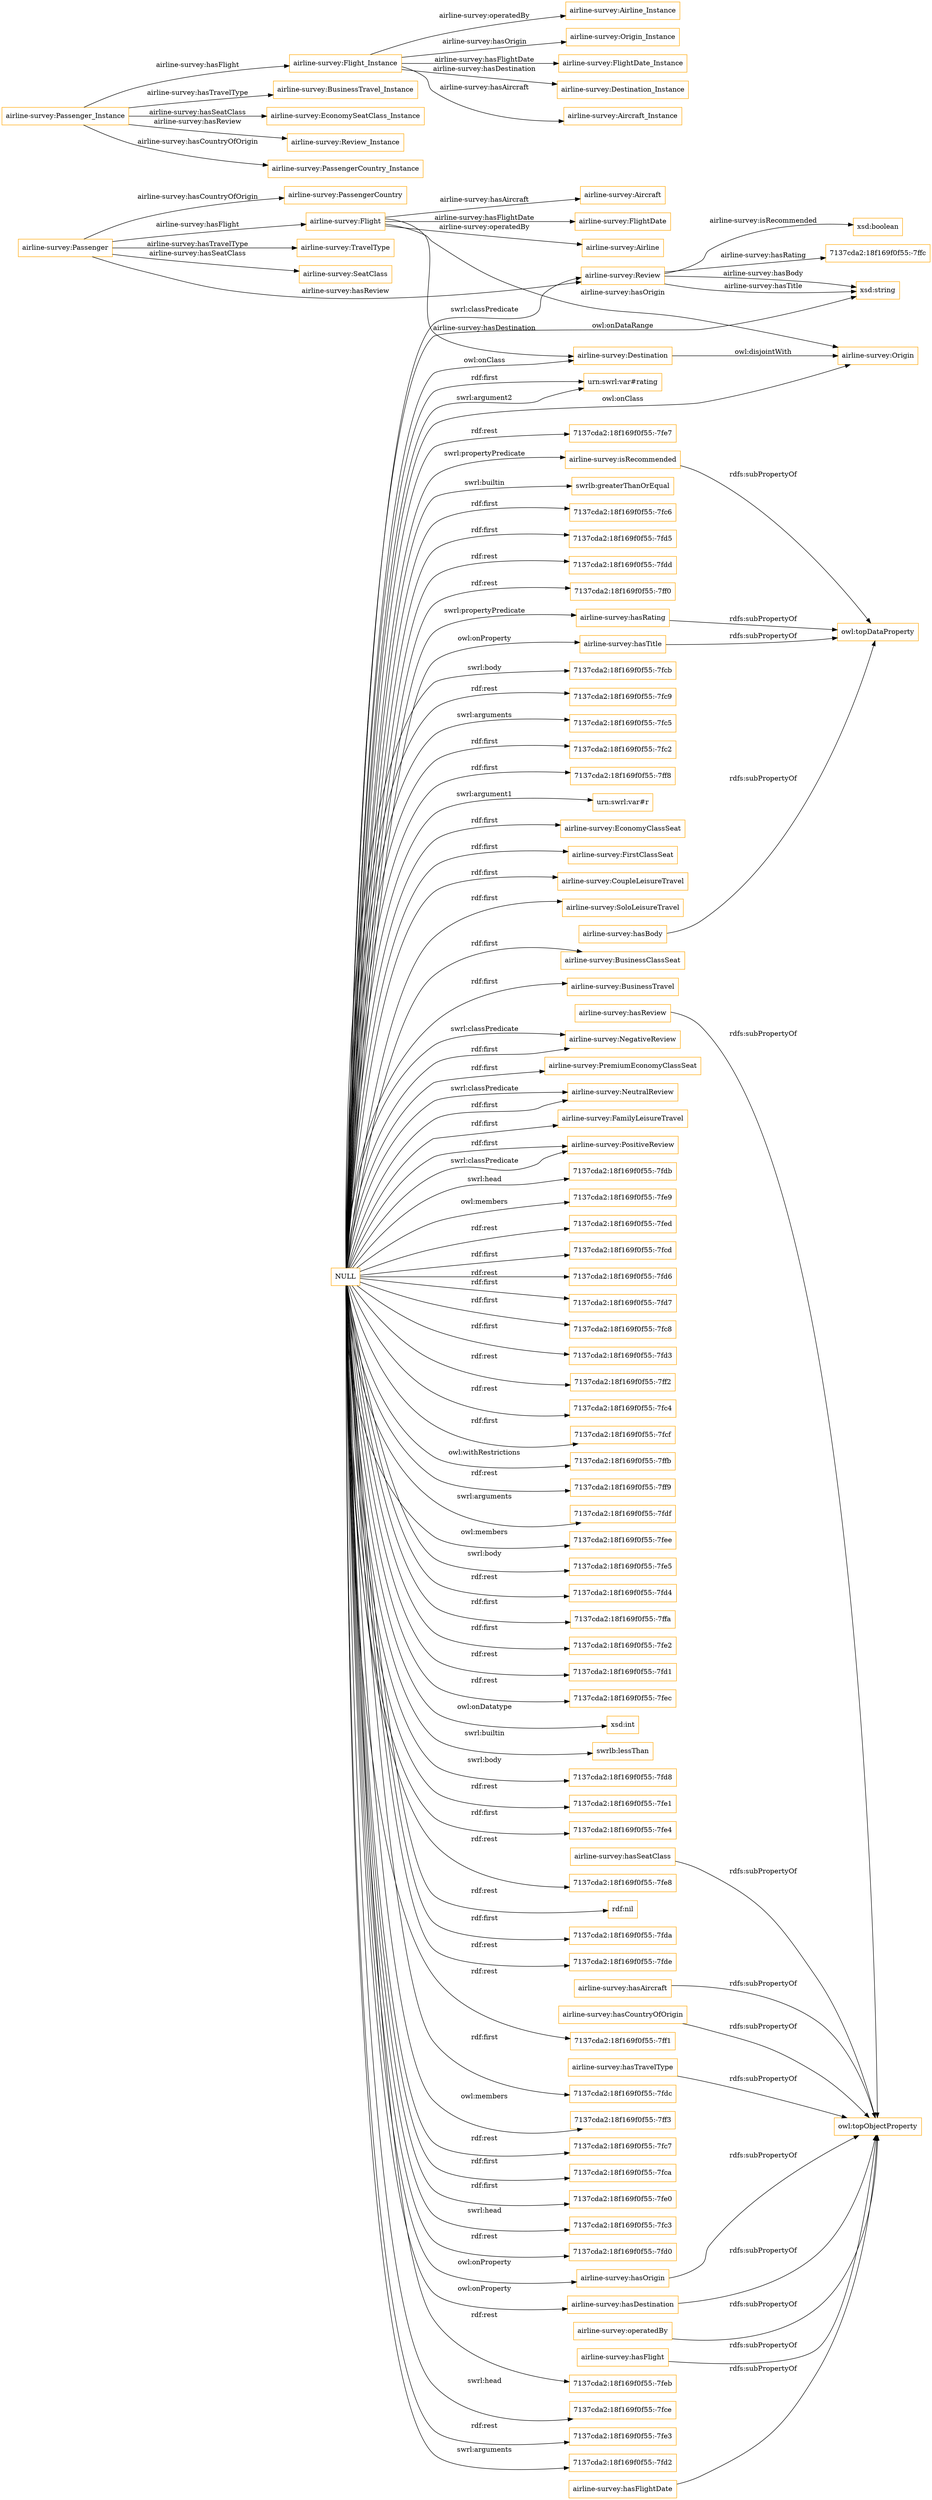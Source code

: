 digraph ar2dtool_diagram { 
rankdir=LR;
size="1501"
node [shape = rectangle, color="orange"]; "airline-survey:Destination" "airline-survey:Aircraft" "airline-survey:EconomyClassSeat" "airline-survey:FirstClassSeat" "airline-survey:CoupleLeisureTravel" "airline-survey:PassengerCountry" "airline-survey:FlightDate" "airline-survey:Review" "airline-survey:SoloLeisureTravel" "airline-survey:BusinessClassSeat" "airline-survey:TravelType" "airline-survey:BusinessTravel" "airline-survey:SeatClass" "airline-survey:Origin" "airline-survey:NegativeReview" "airline-survey:PremiumEconomyClassSeat" "airline-survey:NeutralReview" "airline-survey:FamilyLeisureTravel" "airline-survey:Flight" "airline-survey:PositiveReview" "airline-survey:Passenger" "airline-survey:Airline" ; /*classes style*/
	"NULL" -> "7137cda2:18f169f0f55:-7fdb" [ label = "swrl:head" ];
	"NULL" -> "airline-survey:hasOrigin" [ label = "owl:onProperty" ];
	"NULL" -> "7137cda2:18f169f0f55:-7fe9" [ label = "owl:members" ];
	"NULL" -> "airline-survey:NeutralReview" [ label = "rdf:first" ];
	"NULL" -> "7137cda2:18f169f0f55:-7fed" [ label = "rdf:rest" ];
	"NULL" -> "airline-survey:hasDestination" [ label = "owl:onProperty" ];
	"NULL" -> "7137cda2:18f169f0f55:-7fcd" [ label = "rdf:first" ];
	"NULL" -> "7137cda2:18f169f0f55:-7fd6" [ label = "rdf:rest" ];
	"NULL" -> "7137cda2:18f169f0f55:-7fd7" [ label = "rdf:first" ];
	"NULL" -> "7137cda2:18f169f0f55:-7fc8" [ label = "rdf:first" ];
	"NULL" -> "airline-survey:FamilyLeisureTravel" [ label = "rdf:first" ];
	"NULL" -> "7137cda2:18f169f0f55:-7fd3" [ label = "rdf:first" ];
	"NULL" -> "7137cda2:18f169f0f55:-7ff2" [ label = "rdf:rest" ];
	"NULL" -> "7137cda2:18f169f0f55:-7fc4" [ label = "rdf:rest" ];
	"NULL" -> "airline-survey:FirstClassSeat" [ label = "rdf:first" ];
	"NULL" -> "7137cda2:18f169f0f55:-7fcf" [ label = "rdf:first" ];
	"NULL" -> "airline-survey:SoloLeisureTravel" [ label = "rdf:first" ];
	"NULL" -> "7137cda2:18f169f0f55:-7ffb" [ label = "owl:withRestrictions" ];
	"NULL" -> "7137cda2:18f169f0f55:-7ff9" [ label = "rdf:rest" ];
	"NULL" -> "7137cda2:18f169f0f55:-7fdf" [ label = "swrl:arguments" ];
	"NULL" -> "airline-survey:PositiveReview" [ label = "swrl:classPredicate" ];
	"NULL" -> "7137cda2:18f169f0f55:-7fee" [ label = "owl:members" ];
	"NULL" -> "7137cda2:18f169f0f55:-7fe5" [ label = "swrl:body" ];
	"NULL" -> "7137cda2:18f169f0f55:-7fd4" [ label = "rdf:rest" ];
	"NULL" -> "7137cda2:18f169f0f55:-7ffa" [ label = "rdf:first" ];
	"NULL" -> "airline-survey:BusinessClassSeat" [ label = "rdf:first" ];
	"NULL" -> "airline-survey:PremiumEconomyClassSeat" [ label = "rdf:first" ];
	"NULL" -> "7137cda2:18f169f0f55:-7fe2" [ label = "rdf:first" ];
	"NULL" -> "7137cda2:18f169f0f55:-7fd1" [ label = "rdf:rest" ];
	"NULL" -> "7137cda2:18f169f0f55:-7fec" [ label = "rdf:rest" ];
	"NULL" -> "airline-survey:Origin" [ label = "owl:onClass" ];
	"NULL" -> "airline-survey:NegativeReview" [ label = "rdf:first" ];
	"NULL" -> "xsd:int" [ label = "owl:onDatatype" ];
	"NULL" -> "swrlb:lessThan" [ label = "swrl:builtin" ];
	"NULL" -> "7137cda2:18f169f0f55:-7fd8" [ label = "swrl:body" ];
	"NULL" -> "7137cda2:18f169f0f55:-7fe1" [ label = "rdf:rest" ];
	"NULL" -> "7137cda2:18f169f0f55:-7fe4" [ label = "rdf:first" ];
	"NULL" -> "airline-survey:EconomyClassSeat" [ label = "rdf:first" ];
	"NULL" -> "airline-survey:Review" [ label = "swrl:classPredicate" ];
	"NULL" -> "airline-survey:hasRating" [ label = "swrl:propertyPredicate" ];
	"NULL" -> "7137cda2:18f169f0f55:-7fe8" [ label = "rdf:rest" ];
	"NULL" -> "rdf:nil" [ label = "rdf:rest" ];
	"NULL" -> "airline-survey:NeutralReview" [ label = "swrl:classPredicate" ];
	"NULL" -> "7137cda2:18f169f0f55:-7fda" [ label = "rdf:first" ];
	"NULL" -> "7137cda2:18f169f0f55:-7fde" [ label = "rdf:rest" ];
	"NULL" -> "7137cda2:18f169f0f55:-7ff1" [ label = "rdf:rest" ];
	"NULL" -> "7137cda2:18f169f0f55:-7fdc" [ label = "rdf:first" ];
	"NULL" -> "7137cda2:18f169f0f55:-7ff3" [ label = "owl:members" ];
	"NULL" -> "7137cda2:18f169f0f55:-7fc7" [ label = "rdf:rest" ];
	"NULL" -> "7137cda2:18f169f0f55:-7fca" [ label = "rdf:first" ];
	"NULL" -> "airline-survey:hasTitle" [ label = "owl:onProperty" ];
	"NULL" -> "7137cda2:18f169f0f55:-7fe0" [ label = "rdf:first" ];
	"NULL" -> "airline-survey:isRecommended" [ label = "swrl:propertyPredicate" ];
	"NULL" -> "airline-survey:CoupleLeisureTravel" [ label = "rdf:first" ];
	"NULL" -> "airline-survey:NegativeReview" [ label = "swrl:classPredicate" ];
	"NULL" -> "airline-survey:BusinessTravel" [ label = "rdf:first" ];
	"NULL" -> "7137cda2:18f169f0f55:-7fc3" [ label = "swrl:head" ];
	"NULL" -> "7137cda2:18f169f0f55:-7fd0" [ label = "rdf:rest" ];
	"NULL" -> "7137cda2:18f169f0f55:-7feb" [ label = "rdf:rest" ];
	"NULL" -> "xsd:string" [ label = "owl:onDataRange" ];
	"NULL" -> "7137cda2:18f169f0f55:-7fce" [ label = "swrl:head" ];
	"NULL" -> "7137cda2:18f169f0f55:-7fe3" [ label = "rdf:rest" ];
	"NULL" -> "7137cda2:18f169f0f55:-7fd2" [ label = "swrl:arguments" ];
	"NULL" -> "urn:swrl:var#rating" [ label = "rdf:first" ];
	"NULL" -> "7137cda2:18f169f0f55:-7fe7" [ label = "rdf:rest" ];
	"NULL" -> "swrlb:greaterThanOrEqual" [ label = "swrl:builtin" ];
	"NULL" -> "urn:swrl:var#rating" [ label = "swrl:argument2" ];
	"NULL" -> "7137cda2:18f169f0f55:-7fc6" [ label = "rdf:first" ];
	"NULL" -> "airline-survey:PositiveReview" [ label = "rdf:first" ];
	"NULL" -> "7137cda2:18f169f0f55:-7fd5" [ label = "rdf:first" ];
	"NULL" -> "7137cda2:18f169f0f55:-7fdd" [ label = "rdf:rest" ];
	"NULL" -> "7137cda2:18f169f0f55:-7ff0" [ label = "rdf:rest" ];
	"NULL" -> "airline-survey:Destination" [ label = "owl:onClass" ];
	"NULL" -> "7137cda2:18f169f0f55:-7fcb" [ label = "swrl:body" ];
	"NULL" -> "7137cda2:18f169f0f55:-7fc9" [ label = "rdf:rest" ];
	"NULL" -> "7137cda2:18f169f0f55:-7fc5" [ label = "swrl:arguments" ];
	"NULL" -> "7137cda2:18f169f0f55:-7fc2" [ label = "rdf:first" ];
	"NULL" -> "7137cda2:18f169f0f55:-7ff8" [ label = "rdf:first" ];
	"NULL" -> "urn:swrl:var#r" [ label = "swrl:argument1" ];
	"airline-survey:hasOrigin" -> "owl:topObjectProperty" [ label = "rdfs:subPropertyOf" ];
	"airline-survey:Flight_Instance" -> "airline-survey:Airline_Instance" [ label = "airline-survey:operatedBy" ];
	"airline-survey:Flight_Instance" -> "airline-survey:Origin_Instance" [ label = "airline-survey:hasOrigin" ];
	"airline-survey:Flight_Instance" -> "airline-survey:FlightDate_Instance" [ label = "airline-survey:hasFlightDate" ];
	"airline-survey:Flight_Instance" -> "airline-survey:Destination_Instance" [ label = "airline-survey:hasDestination" ];
	"airline-survey:Flight_Instance" -> "airline-survey:Aircraft_Instance" [ label = "airline-survey:hasAircraft" ];
	"airline-survey:Passenger_Instance" -> "airline-survey:BusinessTravel_Instance" [ label = "airline-survey:hasTravelType" ];
	"airline-survey:Passenger_Instance" -> "airline-survey:EconomySeatClass_Instance" [ label = "airline-survey:hasSeatClass" ];
	"airline-survey:Passenger_Instance" -> "airline-survey:Review_Instance" [ label = "airline-survey:hasReview" ];
	"airline-survey:Passenger_Instance" -> "airline-survey:Flight_Instance" [ label = "airline-survey:hasFlight" ];
	"airline-survey:Passenger_Instance" -> "airline-survey:PassengerCountry_Instance" [ label = "airline-survey:hasCountryOfOrigin" ];
	"airline-survey:isRecommended" -> "owl:topDataProperty" [ label = "rdfs:subPropertyOf" ];
	"airline-survey:hasCountryOfOrigin" -> "owl:topObjectProperty" [ label = "rdfs:subPropertyOf" ];
	"airline-survey:hasTitle" -> "owl:topDataProperty" [ label = "rdfs:subPropertyOf" ];
	"airline-survey:hasTravelType" -> "owl:topObjectProperty" [ label = "rdfs:subPropertyOf" ];
	"airline-survey:operatedBy" -> "owl:topObjectProperty" [ label = "rdfs:subPropertyOf" ];
	"airline-survey:hasBody" -> "owl:topDataProperty" [ label = "rdfs:subPropertyOf" ];
	"airline-survey:hasRating" -> "owl:topDataProperty" [ label = "rdfs:subPropertyOf" ];
	"airline-survey:hasDestination" -> "owl:topObjectProperty" [ label = "rdfs:subPropertyOf" ];
	"airline-survey:hasFlightDate" -> "owl:topObjectProperty" [ label = "rdfs:subPropertyOf" ];
	"airline-survey:hasReview" -> "owl:topObjectProperty" [ label = "rdfs:subPropertyOf" ];
	"airline-survey:Destination" -> "airline-survey:Origin" [ label = "owl:disjointWith" ];
	"airline-survey:hasFlight" -> "owl:topObjectProperty" [ label = "rdfs:subPropertyOf" ];
	"airline-survey:hasSeatClass" -> "owl:topObjectProperty" [ label = "rdfs:subPropertyOf" ];
	"airline-survey:hasAircraft" -> "owl:topObjectProperty" [ label = "rdfs:subPropertyOf" ];
	"airline-survey:Passenger" -> "airline-survey:PassengerCountry" [ label = "airline-survey:hasCountryOfOrigin" ];
	"airline-survey:Flight" -> "airline-survey:Aircraft" [ label = "airline-survey:hasAircraft" ];
	"airline-survey:Review" -> "xsd:string" [ label = "airline-survey:hasTitle" ];
	"airline-survey:Flight" -> "airline-survey:Airline" [ label = "airline-survey:operatedBy" ];
	"airline-survey:Review" -> "xsd:boolean" [ label = "airline-survey:isRecommended" ];
	"airline-survey:Review" -> "7137cda2:18f169f0f55:-7ffc" [ label = "airline-survey:hasRating" ];
	"airline-survey:Review" -> "xsd:string" [ label = "airline-survey:hasBody" ];
	"airline-survey:Flight" -> "airline-survey:Destination" [ label = "airline-survey:hasDestination" ];
	"airline-survey:Flight" -> "airline-survey:Origin" [ label = "airline-survey:hasOrigin" ];
	"airline-survey:Passenger" -> "airline-survey:Review" [ label = "airline-survey:hasReview" ];
	"airline-survey:Passenger" -> "airline-survey:SeatClass" [ label = "airline-survey:hasSeatClass" ];
	"airline-survey:Flight" -> "airline-survey:FlightDate" [ label = "airline-survey:hasFlightDate" ];
	"airline-survey:Passenger" -> "airline-survey:Flight" [ label = "airline-survey:hasFlight" ];
	"airline-survey:Passenger" -> "airline-survey:TravelType" [ label = "airline-survey:hasTravelType" ];

}

